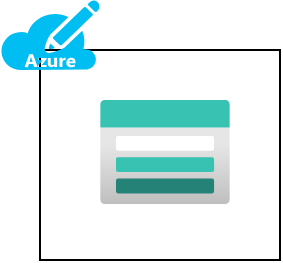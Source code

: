 <mxfile version="14.9.6" type="device"><diagram id="foZvM_padA-2KMEp7qrg" name="Page-1"><mxGraphModel dx="1106" dy="972" grid="1" gridSize="10" guides="1" tooltips="1" connect="1" arrows="1" fold="1" page="1" pageScale="1" pageWidth="827" pageHeight="1169" math="0" shadow="0"><root><mxCell id="0"/><mxCell id="1" parent="0"/><mxCell id="jIrtsIUqWAWELAnOf8nd-5" value="" style="rounded=0;whiteSpace=wrap;html=1;" parent="1" vertex="1"><mxGeometry x="50" y="75" width="120" height="105" as="geometry"/></mxCell><mxCell id="jIrtsIUqWAWELAnOf8nd-3" value="" style="verticalLabelPosition=bottom;html=1;verticalAlign=top;align=center;strokeColor=none;fillColor=#00BEF2;shape=mxgraph.azure.azure_subscription;" parent="1" vertex="1"><mxGeometry x="30" y="50" width="50" height="35" as="geometry"/></mxCell><mxCell id="JQEnXso4HjAw9W6IpWcM-1" value="" style="aspect=fixed;html=1;points=[];align=center;image;fontSize=12;image=img/lib/azure2/storage/Storage_Accounts.svg;" vertex="1" parent="1"><mxGeometry x="80" y="100" width="65" height="52" as="geometry"/></mxCell></root></mxGraphModel></diagram></mxfile>